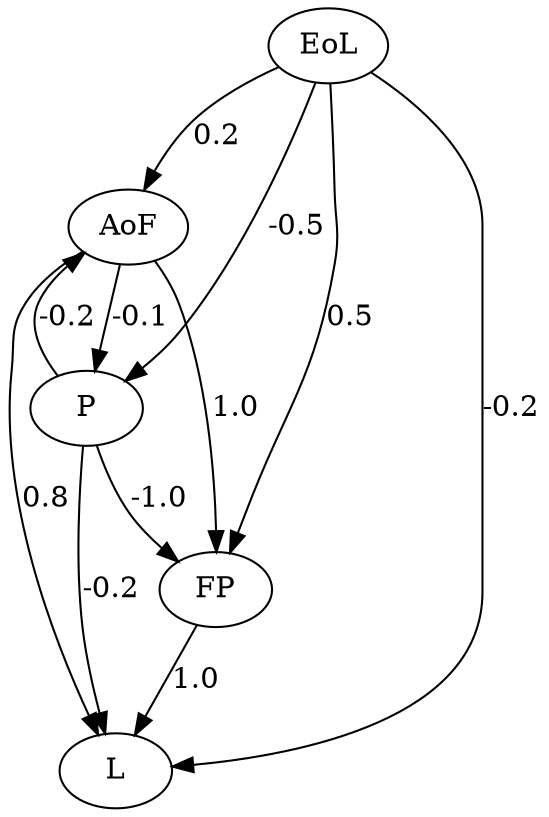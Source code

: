 digraph G {
A0 [label="AoF"];
A1 [label="FP"];
A2 [label="P"];
A3 [label="L"];
A4 [label="EoL"];

A0 -> A1 [label="1.0"];
A0 -> A2 [label="-0.1"];
A0 -> A3 [label="0.8"];
A1 -> A3 [label="1.0"];
A2 -> A0 [label="-0.2"];
A2 -> A1 [label="-1.0"];
A2 -> A3 [label="-0.2"];
A4 -> A0 [label="0.2"];
A4 -> A1 [label="0.5"];
A4 -> A2 [label="-0.5"];
A4 -> A3 [label="-0.2"];

}